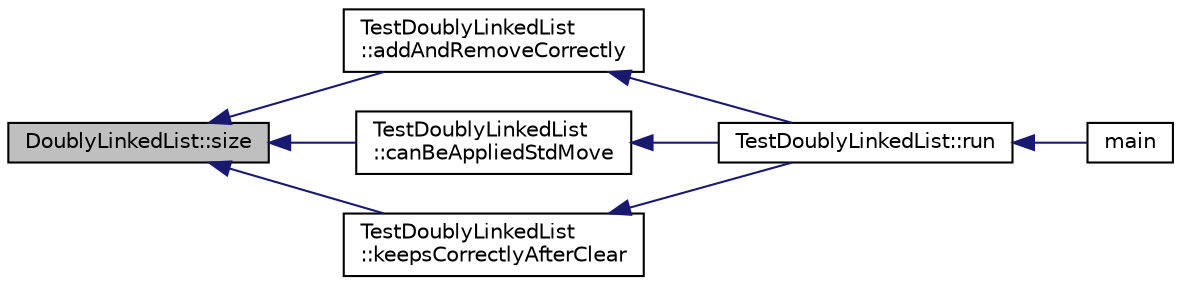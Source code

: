 digraph "DoublyLinkedList::size"
{
  edge [fontname="Helvetica",fontsize="10",labelfontname="Helvetica",labelfontsize="10"];
  node [fontname="Helvetica",fontsize="10",shape=record];
  rankdir="LR";
  Node93 [label="DoublyLinkedList::size",height=0.2,width=0.4,color="black", fillcolor="grey75", style="filled", fontcolor="black"];
  Node93 -> Node94 [dir="back",color="midnightblue",fontsize="10",style="solid",fontname="Helvetica"];
  Node94 [label="TestDoublyLinkedList\l::addAndRemoveCorrectly",height=0.2,width=0.4,color="black", fillcolor="white", style="filled",URL="$da/dbb/class_test_doubly_linked_list.html#a213f65b1d37dde14c0d37e4b7b08af72"];
  Node94 -> Node95 [dir="back",color="midnightblue",fontsize="10",style="solid",fontname="Helvetica"];
  Node95 [label="TestDoublyLinkedList::run",height=0.2,width=0.4,color="black", fillcolor="white", style="filled",URL="$da/dbb/class_test_doubly_linked_list.html#ab6bf21c4d7e82494e2283c0ae636dd1f"];
  Node95 -> Node96 [dir="back",color="midnightblue",fontsize="10",style="solid",fontname="Helvetica"];
  Node96 [label="main",height=0.2,width=0.4,color="black", fillcolor="white", style="filled",URL="$d1/d40/main__debug___pid_manager_8cpp.html#ae66f6b31b5ad750f1fe042a706a4e3d4"];
  Node93 -> Node97 [dir="back",color="midnightblue",fontsize="10",style="solid",fontname="Helvetica"];
  Node97 [label="TestDoublyLinkedList\l::canBeAppliedStdMove",height=0.2,width=0.4,color="black", fillcolor="white", style="filled",URL="$da/dbb/class_test_doubly_linked_list.html#ad36805b126718ef0fd68bf782de088e5"];
  Node97 -> Node95 [dir="back",color="midnightblue",fontsize="10",style="solid",fontname="Helvetica"];
  Node93 -> Node98 [dir="back",color="midnightblue",fontsize="10",style="solid",fontname="Helvetica"];
  Node98 [label="TestDoublyLinkedList\l::keepsCorrectlyAfterClear",height=0.2,width=0.4,color="black", fillcolor="white", style="filled",URL="$da/dbb/class_test_doubly_linked_list.html#a9f741aab17fb34b76fe7250fe0a9793e"];
  Node98 -> Node95 [dir="back",color="midnightblue",fontsize="10",style="solid",fontname="Helvetica"];
}
